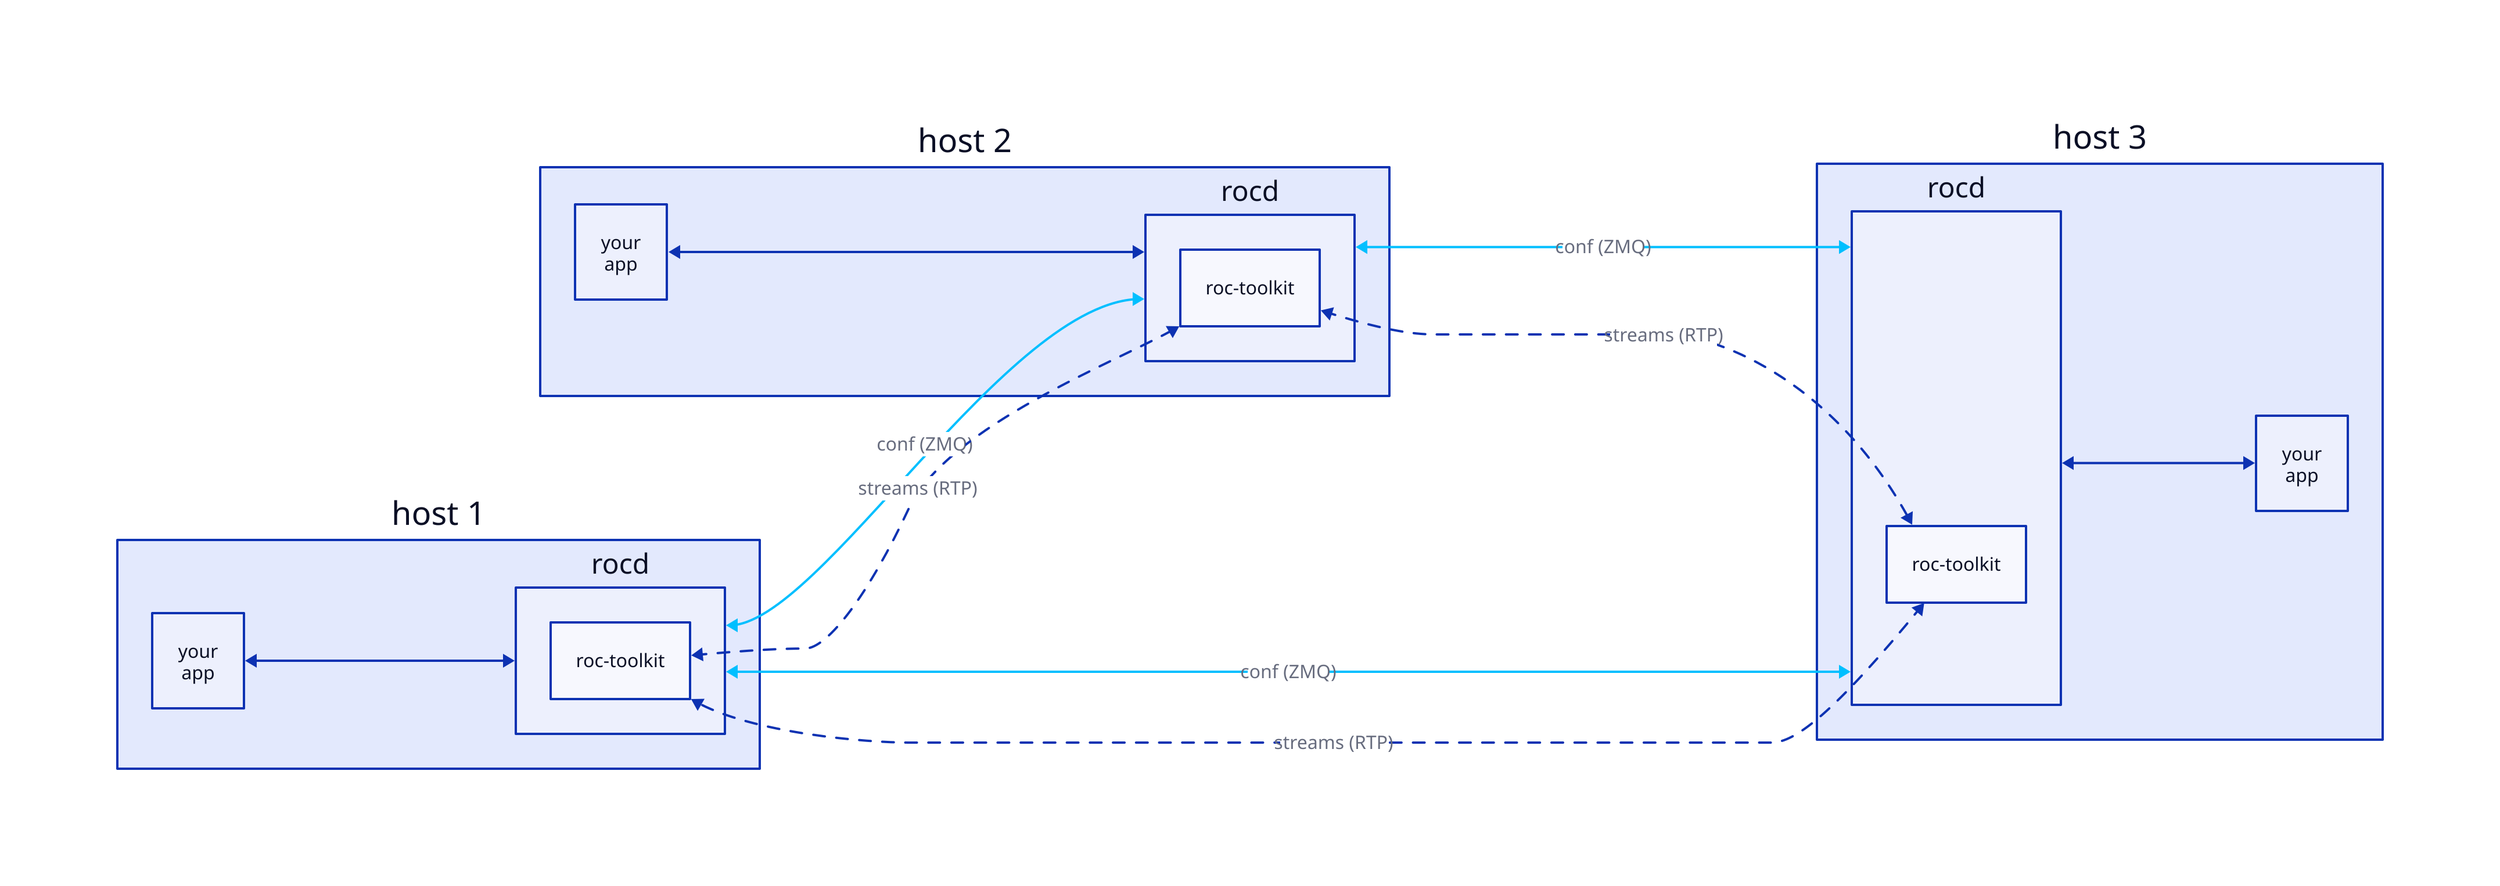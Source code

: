 # vars: { d2-config: { layout-engine: dagre; sketch: true } }
direction: right

h1: host 1
h2: host 2
h3: host 3

h1 {
  rocd {
    roc-toolkit
  }
  "your\napp" <-> rocd
}
h2 {
  rocd {
    roc-toolkit
  }
  "your\napp" <-> rocd
}
h3 {
  rocd <-> "your\napp"
  rocd {
    roc-toolkit
  }
}

h1.rocd <-> h2.rocd: conf (ZMQ) { style: { stroke: deepskyblue } }
h1.rocd.roc-toolkit <-> h2.rocd.roc-toolkit: streams (RTP) { style.animated: true }

h2.rocd <-> h3.rocd: conf (ZMQ) { style: { stroke: deepskyblue } }
h2.rocd.roc-toolkit <-> h3.rocd.roc-toolkit: streams (RTP) { style.animated: true }

h3.rocd <-> h1.rocd: conf (ZMQ) { style: { stroke: deepskyblue } }
h3.rocd.roc-toolkit <-> h1.rocd.roc-toolkit: streams (RTP) { style.animated: true }
